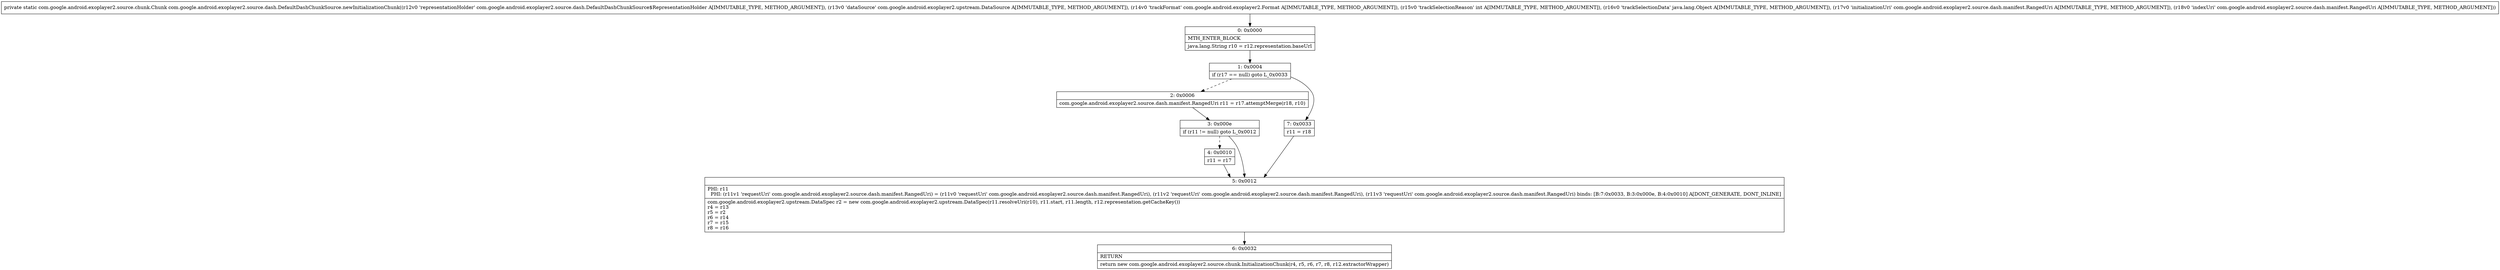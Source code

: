 digraph "CFG forcom.google.android.exoplayer2.source.dash.DefaultDashChunkSource.newInitializationChunk(Lcom\/google\/android\/exoplayer2\/source\/dash\/DefaultDashChunkSource$RepresentationHolder;Lcom\/google\/android\/exoplayer2\/upstream\/DataSource;Lcom\/google\/android\/exoplayer2\/Format;ILjava\/lang\/Object;Lcom\/google\/android\/exoplayer2\/source\/dash\/manifest\/RangedUri;Lcom\/google\/android\/exoplayer2\/source\/dash\/manifest\/RangedUri;)Lcom\/google\/android\/exoplayer2\/source\/chunk\/Chunk;" {
Node_0 [shape=record,label="{0\:\ 0x0000|MTH_ENTER_BLOCK\l|java.lang.String r10 = r12.representation.baseUrl\l}"];
Node_1 [shape=record,label="{1\:\ 0x0004|if (r17 == null) goto L_0x0033\l}"];
Node_2 [shape=record,label="{2\:\ 0x0006|com.google.android.exoplayer2.source.dash.manifest.RangedUri r11 = r17.attemptMerge(r18, r10)\l}"];
Node_3 [shape=record,label="{3\:\ 0x000e|if (r11 != null) goto L_0x0012\l}"];
Node_4 [shape=record,label="{4\:\ 0x0010|r11 = r17\l}"];
Node_5 [shape=record,label="{5\:\ 0x0012|PHI: r11 \l  PHI: (r11v1 'requestUri' com.google.android.exoplayer2.source.dash.manifest.RangedUri) = (r11v0 'requestUri' com.google.android.exoplayer2.source.dash.manifest.RangedUri), (r11v2 'requestUri' com.google.android.exoplayer2.source.dash.manifest.RangedUri), (r11v3 'requestUri' com.google.android.exoplayer2.source.dash.manifest.RangedUri) binds: [B:7:0x0033, B:3:0x000e, B:4:0x0010] A[DONT_GENERATE, DONT_INLINE]\l|com.google.android.exoplayer2.upstream.DataSpec r2 = new com.google.android.exoplayer2.upstream.DataSpec(r11.resolveUri(r10), r11.start, r11.length, r12.representation.getCacheKey())\lr4 = r13\lr5 = r2\lr6 = r14\lr7 = r15\lr8 = r16\l}"];
Node_6 [shape=record,label="{6\:\ 0x0032|RETURN\l|return new com.google.android.exoplayer2.source.chunk.InitializationChunk(r4, r5, r6, r7, r8, r12.extractorWrapper)\l}"];
Node_7 [shape=record,label="{7\:\ 0x0033|r11 = r18\l}"];
MethodNode[shape=record,label="{private static com.google.android.exoplayer2.source.chunk.Chunk com.google.android.exoplayer2.source.dash.DefaultDashChunkSource.newInitializationChunk((r12v0 'representationHolder' com.google.android.exoplayer2.source.dash.DefaultDashChunkSource$RepresentationHolder A[IMMUTABLE_TYPE, METHOD_ARGUMENT]), (r13v0 'dataSource' com.google.android.exoplayer2.upstream.DataSource A[IMMUTABLE_TYPE, METHOD_ARGUMENT]), (r14v0 'trackFormat' com.google.android.exoplayer2.Format A[IMMUTABLE_TYPE, METHOD_ARGUMENT]), (r15v0 'trackSelectionReason' int A[IMMUTABLE_TYPE, METHOD_ARGUMENT]), (r16v0 'trackSelectionData' java.lang.Object A[IMMUTABLE_TYPE, METHOD_ARGUMENT]), (r17v0 'initializationUri' com.google.android.exoplayer2.source.dash.manifest.RangedUri A[IMMUTABLE_TYPE, METHOD_ARGUMENT]), (r18v0 'indexUri' com.google.android.exoplayer2.source.dash.manifest.RangedUri A[IMMUTABLE_TYPE, METHOD_ARGUMENT])) }"];
MethodNode -> Node_0;
Node_0 -> Node_1;
Node_1 -> Node_2[style=dashed];
Node_1 -> Node_7;
Node_2 -> Node_3;
Node_3 -> Node_4[style=dashed];
Node_3 -> Node_5;
Node_4 -> Node_5;
Node_5 -> Node_6;
Node_7 -> Node_5;
}

